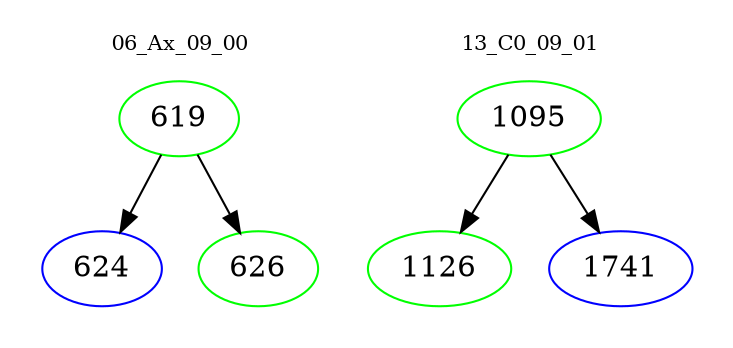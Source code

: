 digraph{
subgraph cluster_0 {
color = white
label = "06_Ax_09_00";
fontsize=10;
T0_619 [label="619", color="green"]
T0_619 -> T0_624 [color="black"]
T0_624 [label="624", color="blue"]
T0_619 -> T0_626 [color="black"]
T0_626 [label="626", color="green"]
}
subgraph cluster_1 {
color = white
label = "13_C0_09_01";
fontsize=10;
T1_1095 [label="1095", color="green"]
T1_1095 -> T1_1126 [color="black"]
T1_1126 [label="1126", color="green"]
T1_1095 -> T1_1741 [color="black"]
T1_1741 [label="1741", color="blue"]
}
}
